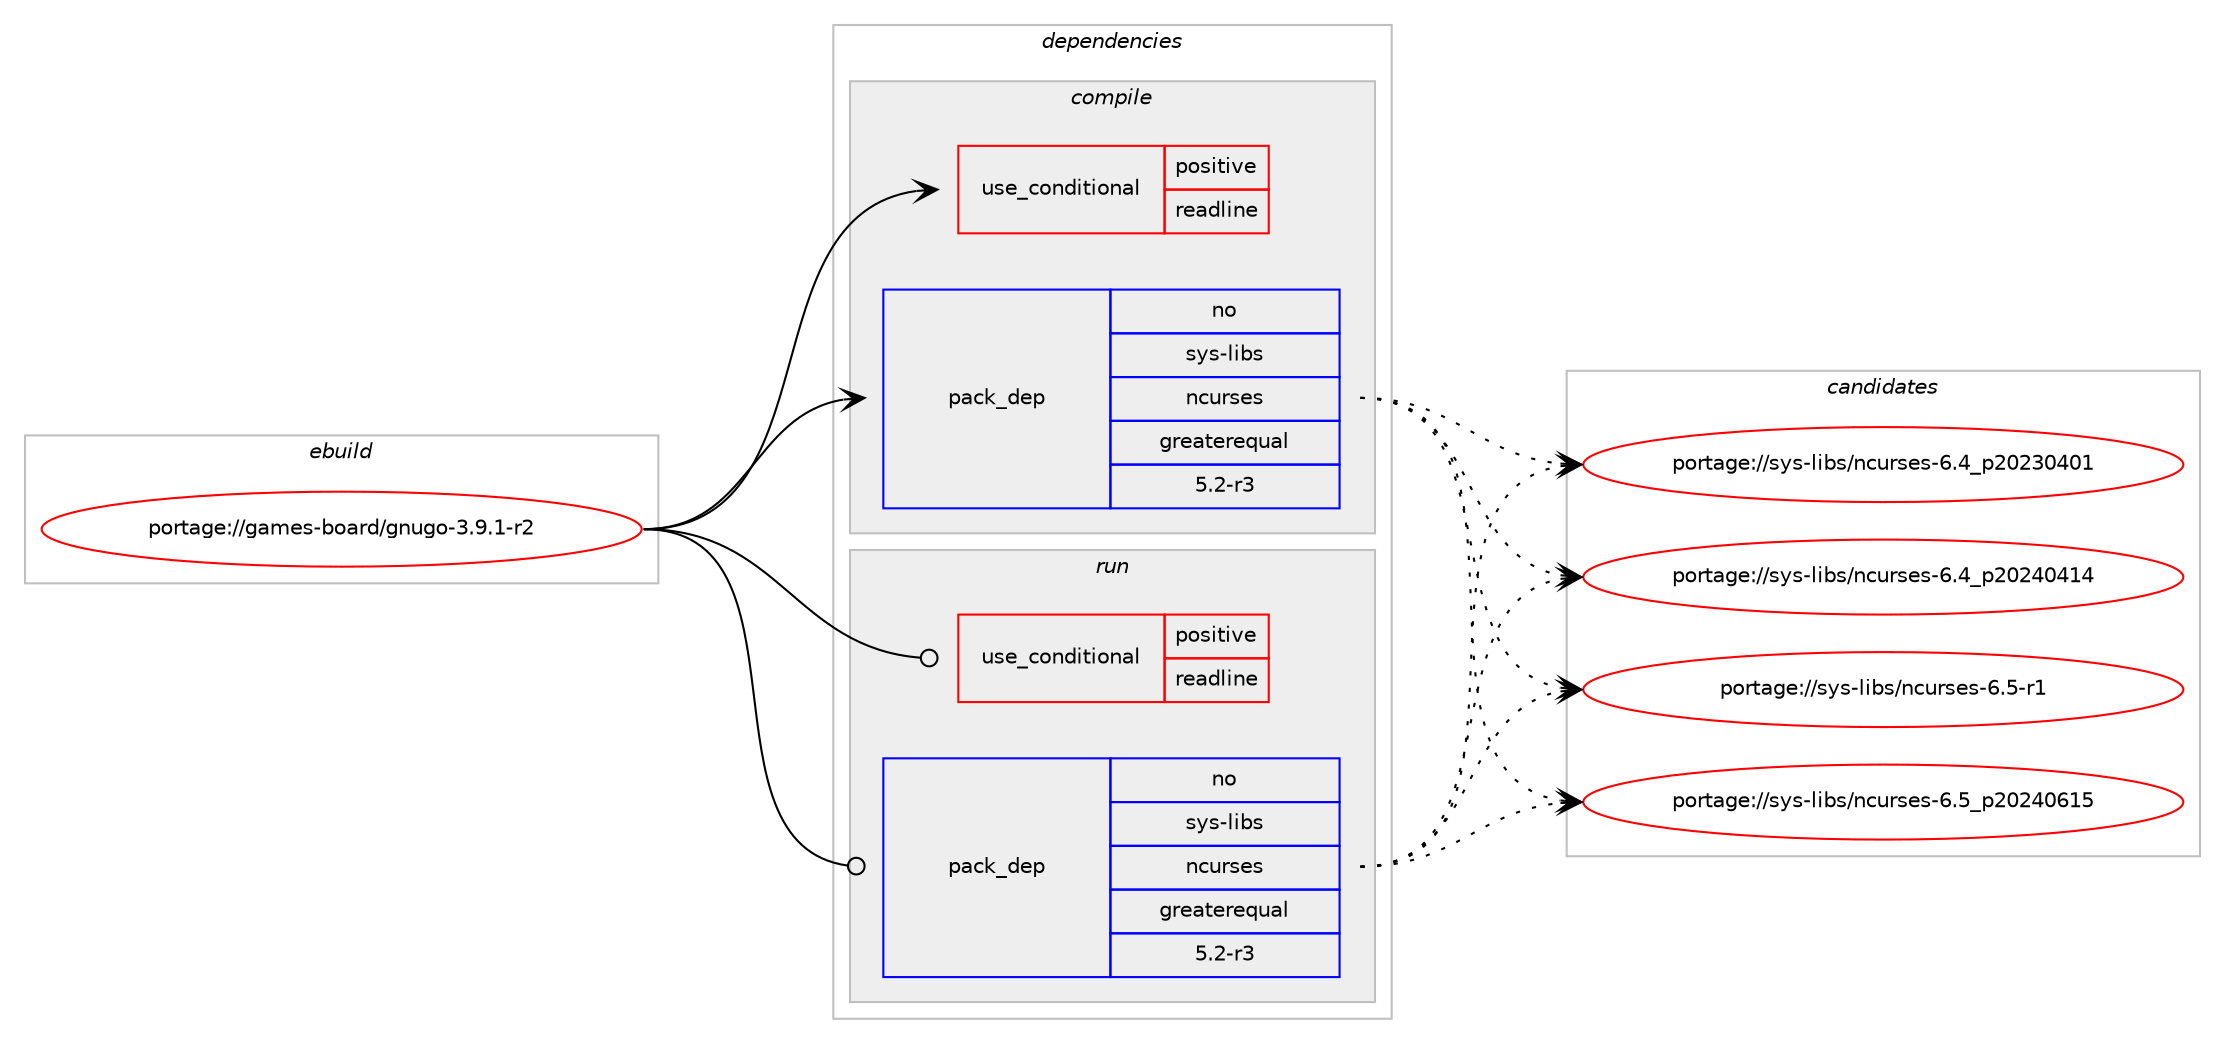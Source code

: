 digraph prolog {

# *************
# Graph options
# *************

newrank=true;
concentrate=true;
compound=true;
graph [rankdir=LR,fontname=Helvetica,fontsize=10,ranksep=1.5];#, ranksep=2.5, nodesep=0.2];
edge  [arrowhead=vee];
node  [fontname=Helvetica,fontsize=10];

# **********
# The ebuild
# **********

subgraph cluster_leftcol {
color=gray;
rank=same;
label=<<i>ebuild</i>>;
id [label="portage://games-board/gnugo-3.9.1-r2", color=red, width=4, href="../games-board/gnugo-3.9.1-r2.svg"];
}

# ****************
# The dependencies
# ****************

subgraph cluster_midcol {
color=gray;
label=<<i>dependencies</i>>;
subgraph cluster_compile {
fillcolor="#eeeeee";
style=filled;
label=<<i>compile</i>>;
subgraph cond61575 {
dependency114469 [label=<<TABLE BORDER="0" CELLBORDER="1" CELLSPACING="0" CELLPADDING="4"><TR><TD ROWSPAN="3" CELLPADDING="10">use_conditional</TD></TR><TR><TD>positive</TD></TR><TR><TD>readline</TD></TR></TABLE>>, shape=none, color=red];
# *** BEGIN UNKNOWN DEPENDENCY TYPE (TODO) ***
# dependency114469 -> package_dependency(portage://games-board/gnugo-3.9.1-r2,install,no,sys-libs,readline,none,[,,],[slot(0),equal],[])
# *** END UNKNOWN DEPENDENCY TYPE (TODO) ***

}
id:e -> dependency114469:w [weight=20,style="solid",arrowhead="vee"];
subgraph pack51432 {
dependency114470 [label=<<TABLE BORDER="0" CELLBORDER="1" CELLSPACING="0" CELLPADDING="4" WIDTH="220"><TR><TD ROWSPAN="6" CELLPADDING="30">pack_dep</TD></TR><TR><TD WIDTH="110">no</TD></TR><TR><TD>sys-libs</TD></TR><TR><TD>ncurses</TD></TR><TR><TD>greaterequal</TD></TR><TR><TD>5.2-r3</TD></TR></TABLE>>, shape=none, color=blue];
}
id:e -> dependency114470:w [weight=20,style="solid",arrowhead="vee"];
}
subgraph cluster_compileandrun {
fillcolor="#eeeeee";
style=filled;
label=<<i>compile and run</i>>;
}
subgraph cluster_run {
fillcolor="#eeeeee";
style=filled;
label=<<i>run</i>>;
subgraph cond61576 {
dependency114471 [label=<<TABLE BORDER="0" CELLBORDER="1" CELLSPACING="0" CELLPADDING="4"><TR><TD ROWSPAN="3" CELLPADDING="10">use_conditional</TD></TR><TR><TD>positive</TD></TR><TR><TD>readline</TD></TR></TABLE>>, shape=none, color=red];
# *** BEGIN UNKNOWN DEPENDENCY TYPE (TODO) ***
# dependency114471 -> package_dependency(portage://games-board/gnugo-3.9.1-r2,run,no,sys-libs,readline,none,[,,],[slot(0),equal],[])
# *** END UNKNOWN DEPENDENCY TYPE (TODO) ***

}
id:e -> dependency114471:w [weight=20,style="solid",arrowhead="odot"];
subgraph pack51433 {
dependency114472 [label=<<TABLE BORDER="0" CELLBORDER="1" CELLSPACING="0" CELLPADDING="4" WIDTH="220"><TR><TD ROWSPAN="6" CELLPADDING="30">pack_dep</TD></TR><TR><TD WIDTH="110">no</TD></TR><TR><TD>sys-libs</TD></TR><TR><TD>ncurses</TD></TR><TR><TD>greaterequal</TD></TR><TR><TD>5.2-r3</TD></TR></TABLE>>, shape=none, color=blue];
}
id:e -> dependency114472:w [weight=20,style="solid",arrowhead="odot"];
}
}

# **************
# The candidates
# **************

subgraph cluster_choices {
rank=same;
color=gray;
label=<<i>candidates</i>>;

subgraph choice51432 {
color=black;
nodesep=1;
choice1151211154510810598115471109911711411510111545544652951125048505148524849 [label="portage://sys-libs/ncurses-6.4_p20230401", color=red, width=4,href="../sys-libs/ncurses-6.4_p20230401.svg"];
choice1151211154510810598115471109911711411510111545544652951125048505248524952 [label="portage://sys-libs/ncurses-6.4_p20240414", color=red, width=4,href="../sys-libs/ncurses-6.4_p20240414.svg"];
choice11512111545108105981154711099117114115101115455446534511449 [label="portage://sys-libs/ncurses-6.5-r1", color=red, width=4,href="../sys-libs/ncurses-6.5-r1.svg"];
choice1151211154510810598115471109911711411510111545544653951125048505248544953 [label="portage://sys-libs/ncurses-6.5_p20240615", color=red, width=4,href="../sys-libs/ncurses-6.5_p20240615.svg"];
dependency114470:e -> choice1151211154510810598115471109911711411510111545544652951125048505148524849:w [style=dotted,weight="100"];
dependency114470:e -> choice1151211154510810598115471109911711411510111545544652951125048505248524952:w [style=dotted,weight="100"];
dependency114470:e -> choice11512111545108105981154711099117114115101115455446534511449:w [style=dotted,weight="100"];
dependency114470:e -> choice1151211154510810598115471109911711411510111545544653951125048505248544953:w [style=dotted,weight="100"];
}
subgraph choice51433 {
color=black;
nodesep=1;
choice1151211154510810598115471109911711411510111545544652951125048505148524849 [label="portage://sys-libs/ncurses-6.4_p20230401", color=red, width=4,href="../sys-libs/ncurses-6.4_p20230401.svg"];
choice1151211154510810598115471109911711411510111545544652951125048505248524952 [label="portage://sys-libs/ncurses-6.4_p20240414", color=red, width=4,href="../sys-libs/ncurses-6.4_p20240414.svg"];
choice11512111545108105981154711099117114115101115455446534511449 [label="portage://sys-libs/ncurses-6.5-r1", color=red, width=4,href="../sys-libs/ncurses-6.5-r1.svg"];
choice1151211154510810598115471109911711411510111545544653951125048505248544953 [label="portage://sys-libs/ncurses-6.5_p20240615", color=red, width=4,href="../sys-libs/ncurses-6.5_p20240615.svg"];
dependency114472:e -> choice1151211154510810598115471109911711411510111545544652951125048505148524849:w [style=dotted,weight="100"];
dependency114472:e -> choice1151211154510810598115471109911711411510111545544652951125048505248524952:w [style=dotted,weight="100"];
dependency114472:e -> choice11512111545108105981154711099117114115101115455446534511449:w [style=dotted,weight="100"];
dependency114472:e -> choice1151211154510810598115471109911711411510111545544653951125048505248544953:w [style=dotted,weight="100"];
}
}

}
